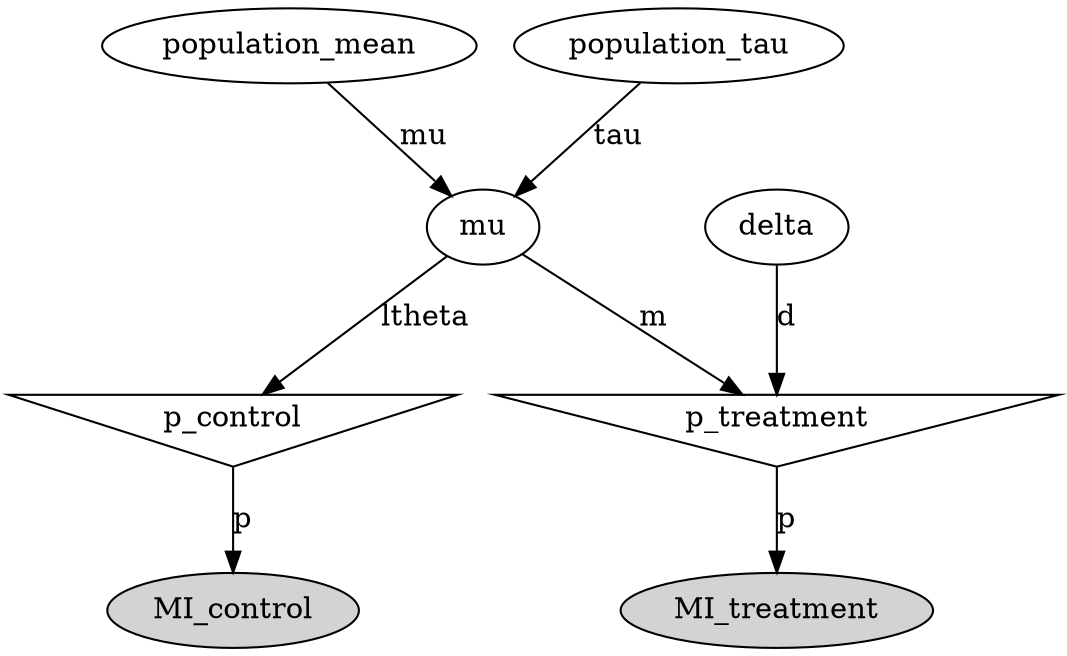 digraph G {
MI_treatment [style=filled];
p_treatment [shape=invtriangle];
p_treatment -> MI_treatment  [label=p];
mu;
mu -> p_treatment  [label=m];
population_mean;
population_mean -> mu  [label=mu];
population_tau;
population_tau -> mu  [label=tau];
delta;
delta -> p_treatment  [label=d];
MI_control [style=filled];
p_control [shape=invtriangle];
p_control -> MI_control  [label=p];
mu -> p_control  [label=ltheta];
}
